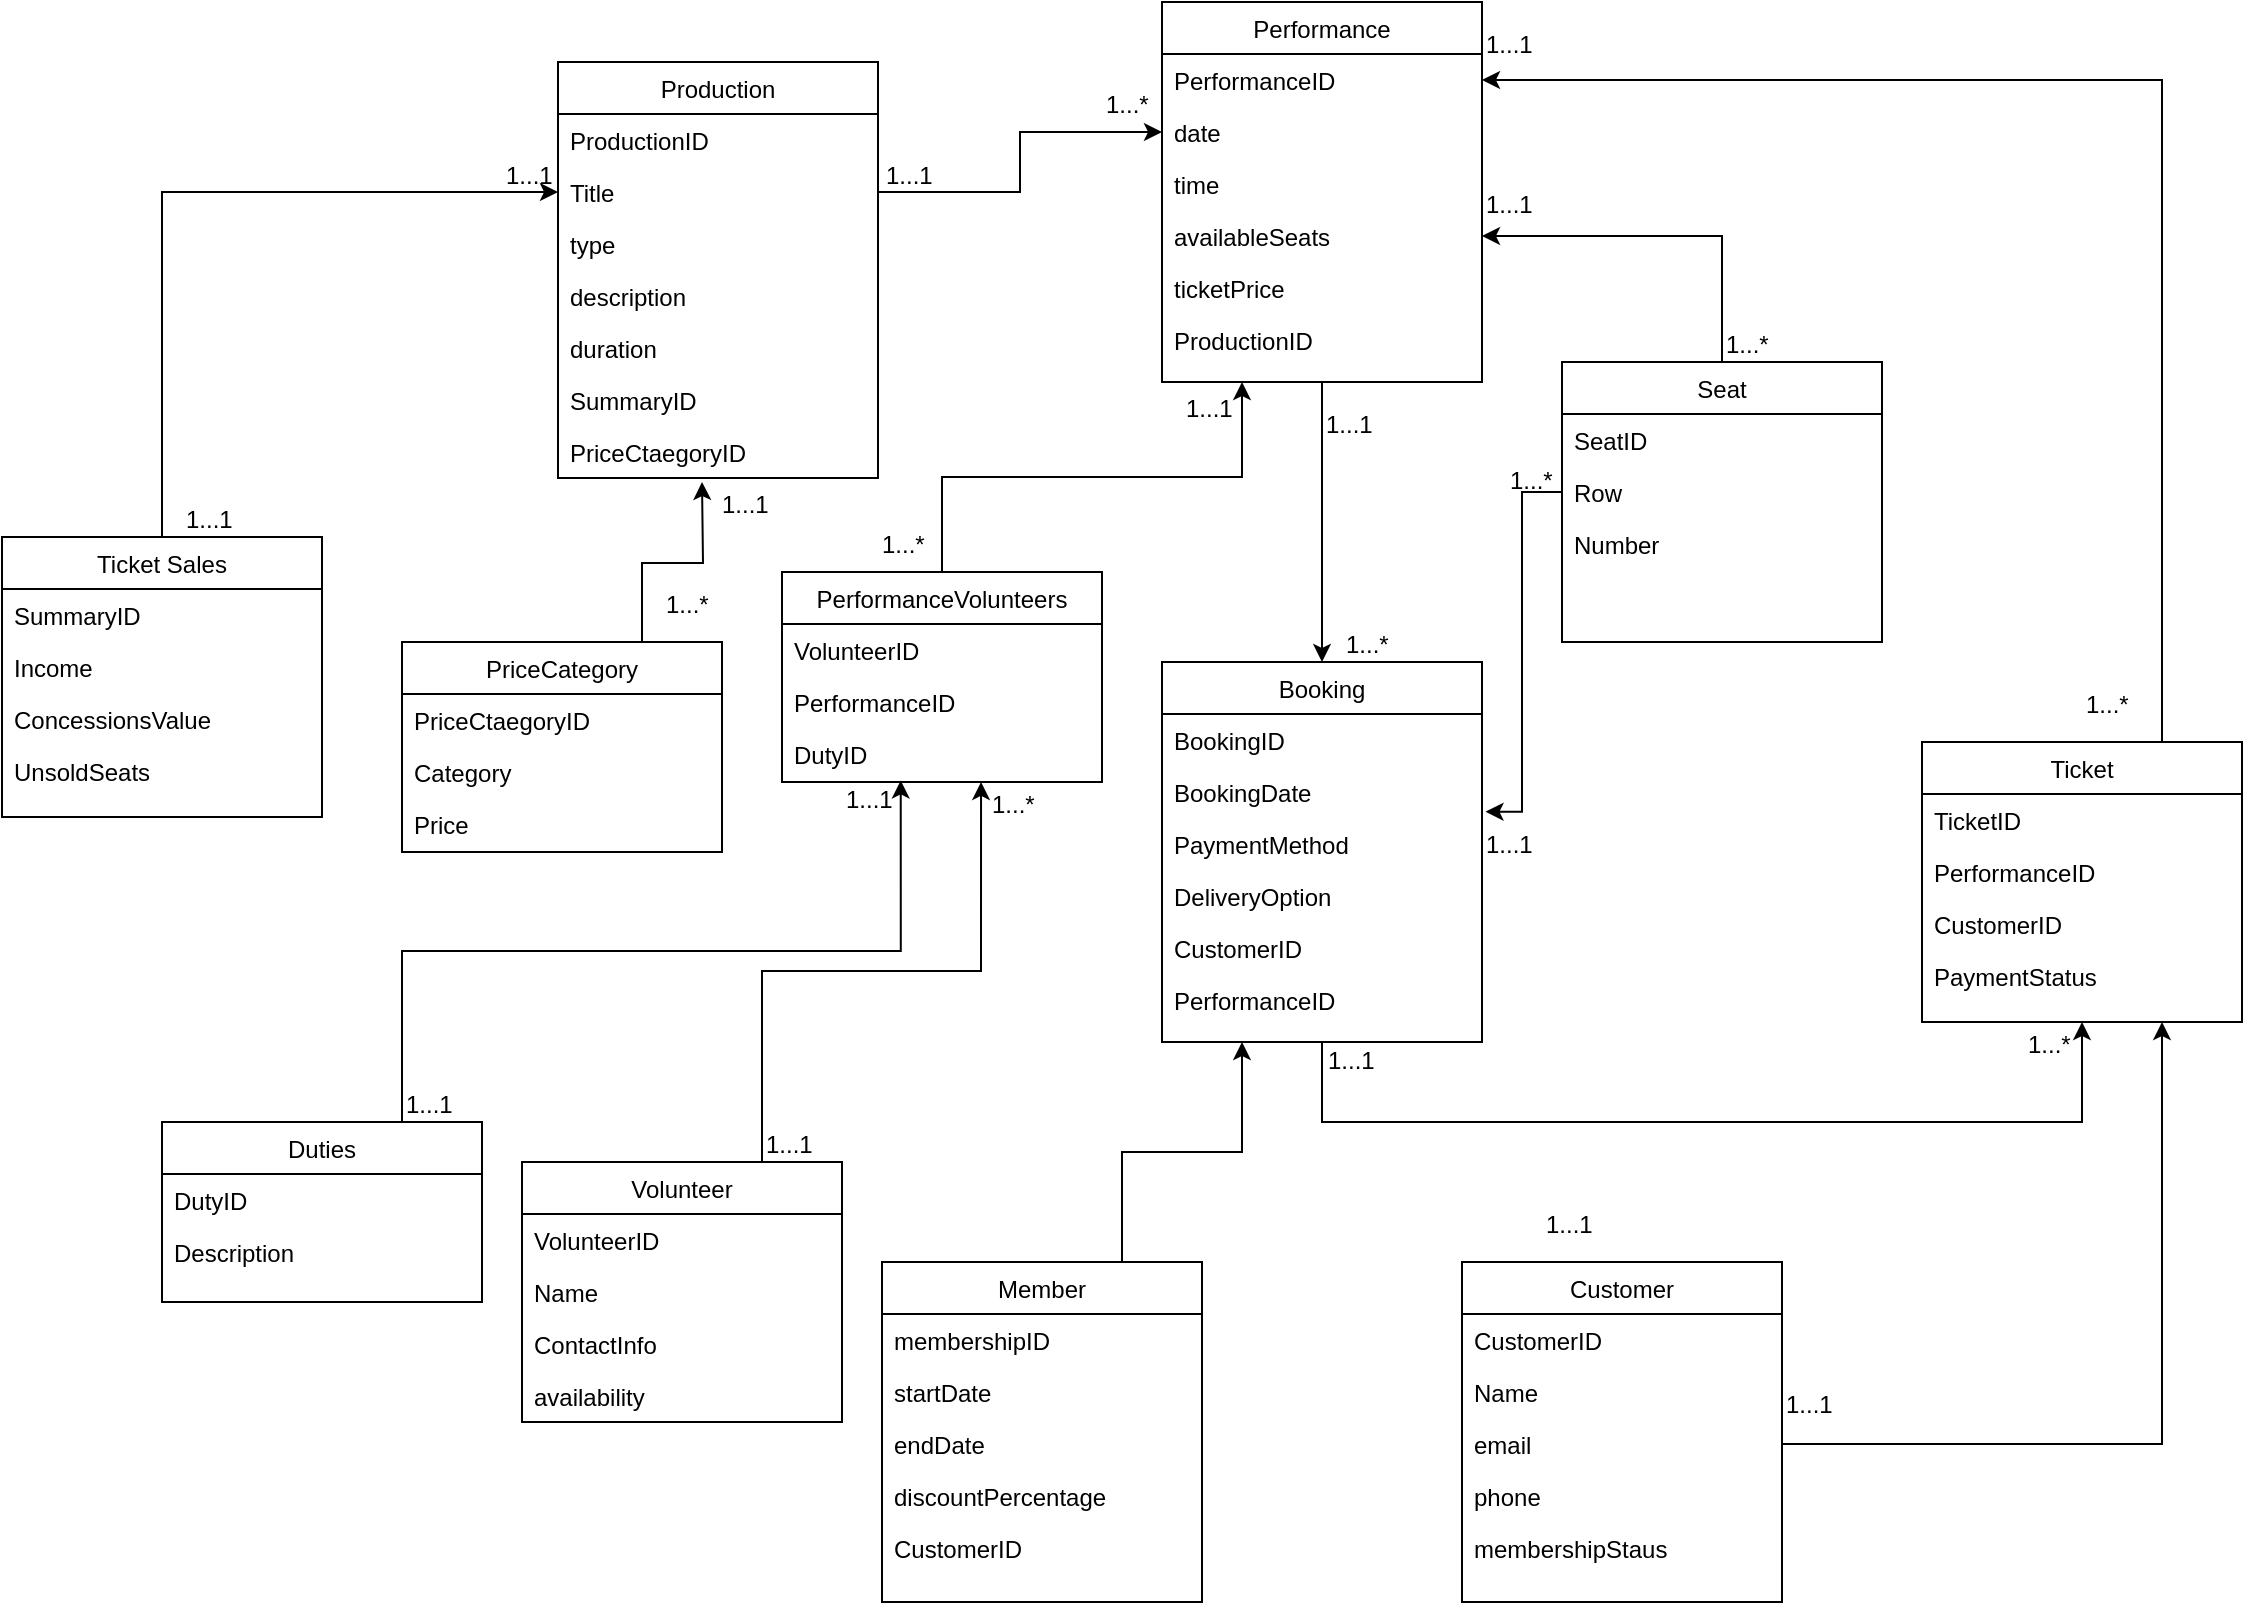 <mxfile version="24.8.3">
  <diagram id="C5RBs43oDa-KdzZeNtuy" name="Page-1">
    <mxGraphModel dx="2146" dy="794" grid="1" gridSize="10" guides="1" tooltips="1" connect="1" arrows="1" fold="1" page="1" pageScale="1" pageWidth="827" pageHeight="1169" math="0" shadow="0">
      <root>
        <mxCell id="WIyWlLk6GJQsqaUBKTNV-0" />
        <mxCell id="WIyWlLk6GJQsqaUBKTNV-1" parent="WIyWlLk6GJQsqaUBKTNV-0" />
        <mxCell id="znNQXt6oiHb2Llr82gNU-51" value="Seat" style="swimlane;fontStyle=0;align=center;verticalAlign=top;childLayout=stackLayout;horizontal=1;startSize=26;horizontalStack=0;resizeParent=1;resizeLast=0;collapsible=1;marginBottom=0;rounded=0;shadow=0;strokeWidth=1;" parent="WIyWlLk6GJQsqaUBKTNV-1" vertex="1">
          <mxGeometry x="1010" y="270" width="160" height="140" as="geometry">
            <mxRectangle x="130" y="380" width="160" height="26" as="alternateBounds" />
          </mxGeometry>
        </mxCell>
        <mxCell id="znNQXt6oiHb2Llr82gNU-52" value="SeatID" style="text;align=left;verticalAlign=top;spacingLeft=4;spacingRight=4;overflow=hidden;rotatable=0;points=[[0,0.5],[1,0.5]];portConstraint=eastwest;" parent="znNQXt6oiHb2Llr82gNU-51" vertex="1">
          <mxGeometry y="26" width="160" height="26" as="geometry" />
        </mxCell>
        <mxCell id="znNQXt6oiHb2Llr82gNU-53" value="Row" style="text;align=left;verticalAlign=top;spacingLeft=4;spacingRight=4;overflow=hidden;rotatable=0;points=[[0,0.5],[1,0.5]];portConstraint=eastwest;rounded=0;shadow=0;html=0;" parent="znNQXt6oiHb2Llr82gNU-51" vertex="1">
          <mxGeometry y="52" width="160" height="26" as="geometry" />
        </mxCell>
        <mxCell id="znNQXt6oiHb2Llr82gNU-54" value="Number" style="text;align=left;verticalAlign=top;spacingLeft=4;spacingRight=4;overflow=hidden;rotatable=0;points=[[0,0.5],[1,0.5]];portConstraint=eastwest;rounded=0;shadow=0;html=0;" parent="znNQXt6oiHb2Llr82gNU-51" vertex="1">
          <mxGeometry y="78" width="160" height="26" as="geometry" />
        </mxCell>
        <mxCell id="zkfFHV4jXpPFQw0GAbJ--6" value="Volunteer" style="swimlane;fontStyle=0;align=center;verticalAlign=top;childLayout=stackLayout;horizontal=1;startSize=26;horizontalStack=0;resizeParent=1;resizeLast=0;collapsible=1;marginBottom=0;rounded=0;shadow=0;strokeWidth=1;" parent="WIyWlLk6GJQsqaUBKTNV-1" vertex="1">
          <mxGeometry x="490" y="670" width="160" height="130" as="geometry">
            <mxRectangle x="130" y="380" width="160" height="26" as="alternateBounds" />
          </mxGeometry>
        </mxCell>
        <mxCell id="zkfFHV4jXpPFQw0GAbJ--7" value="VolunteerID" style="text;align=left;verticalAlign=top;spacingLeft=4;spacingRight=4;overflow=hidden;rotatable=0;points=[[0,0.5],[1,0.5]];portConstraint=eastwest;" parent="zkfFHV4jXpPFQw0GAbJ--6" vertex="1">
          <mxGeometry y="26" width="160" height="26" as="geometry" />
        </mxCell>
        <mxCell id="zkfFHV4jXpPFQw0GAbJ--8" value="Name" style="text;align=left;verticalAlign=top;spacingLeft=4;spacingRight=4;overflow=hidden;rotatable=0;points=[[0,0.5],[1,0.5]];portConstraint=eastwest;rounded=0;shadow=0;html=0;" parent="zkfFHV4jXpPFQw0GAbJ--6" vertex="1">
          <mxGeometry y="52" width="160" height="26" as="geometry" />
        </mxCell>
        <mxCell id="znNQXt6oiHb2Llr82gNU-16" value="ContactInfo" style="text;align=left;verticalAlign=top;spacingLeft=4;spacingRight=4;overflow=hidden;rotatable=0;points=[[0,0.5],[1,0.5]];portConstraint=eastwest;rounded=0;shadow=0;html=0;" parent="zkfFHV4jXpPFQw0GAbJ--6" vertex="1">
          <mxGeometry y="78" width="160" height="26" as="geometry" />
        </mxCell>
        <mxCell id="znNQXt6oiHb2Llr82gNU-17" value="availability" style="text;align=left;verticalAlign=top;spacingLeft=4;spacingRight=4;overflow=hidden;rotatable=0;points=[[0,0.5],[1,0.5]];portConstraint=eastwest;rounded=0;shadow=0;html=0;" parent="zkfFHV4jXpPFQw0GAbJ--6" vertex="1">
          <mxGeometry y="104" width="160" height="26" as="geometry" />
        </mxCell>
        <mxCell id="FNTynwL7D7JjEhf0KSwz-78" style="edgeStyle=orthogonalEdgeStyle;rounded=0;orthogonalLoop=1;jettySize=auto;html=1;exitX=0.5;exitY=1;exitDx=0;exitDy=0;entryX=0.5;entryY=1;entryDx=0;entryDy=0;" edge="1" parent="WIyWlLk6GJQsqaUBKTNV-1" source="zkfFHV4jXpPFQw0GAbJ--13" target="FNTynwL7D7JjEhf0KSwz-56">
          <mxGeometry relative="1" as="geometry">
            <Array as="points">
              <mxPoint x="890" y="650" />
              <mxPoint x="1270" y="650" />
            </Array>
          </mxGeometry>
        </mxCell>
        <mxCell id="zkfFHV4jXpPFQw0GAbJ--13" value="Booking" style="swimlane;fontStyle=0;align=center;verticalAlign=top;childLayout=stackLayout;horizontal=1;startSize=26;horizontalStack=0;resizeParent=1;resizeLast=0;collapsible=1;marginBottom=0;rounded=0;shadow=0;strokeWidth=1;" parent="WIyWlLk6GJQsqaUBKTNV-1" vertex="1">
          <mxGeometry x="810" y="420" width="160" height="190" as="geometry">
            <mxRectangle x="340" y="380" width="170" height="26" as="alternateBounds" />
          </mxGeometry>
        </mxCell>
        <mxCell id="zkfFHV4jXpPFQw0GAbJ--14" value="BookingID" style="text;align=left;verticalAlign=top;spacingLeft=4;spacingRight=4;overflow=hidden;rotatable=0;points=[[0,0.5],[1,0.5]];portConstraint=eastwest;" parent="zkfFHV4jXpPFQw0GAbJ--13" vertex="1">
          <mxGeometry y="26" width="160" height="26" as="geometry" />
        </mxCell>
        <mxCell id="znNQXt6oiHb2Llr82gNU-12" value="BookingDate" style="text;align=left;verticalAlign=top;spacingLeft=4;spacingRight=4;overflow=hidden;rotatable=0;points=[[0,0.5],[1,0.5]];portConstraint=eastwest;" parent="zkfFHV4jXpPFQw0GAbJ--13" vertex="1">
          <mxGeometry y="52" width="160" height="26" as="geometry" />
        </mxCell>
        <mxCell id="znNQXt6oiHb2Llr82gNU-14" value="PaymentMethod" style="text;align=left;verticalAlign=top;spacingLeft=4;spacingRight=4;overflow=hidden;rotatable=0;points=[[0,0.5],[1,0.5]];portConstraint=eastwest;" parent="zkfFHV4jXpPFQw0GAbJ--13" vertex="1">
          <mxGeometry y="78" width="160" height="26" as="geometry" />
        </mxCell>
        <mxCell id="znNQXt6oiHb2Llr82gNU-15" value="DeliveryOption" style="text;align=left;verticalAlign=top;spacingLeft=4;spacingRight=4;overflow=hidden;rotatable=0;points=[[0,0.5],[1,0.5]];portConstraint=eastwest;" parent="zkfFHV4jXpPFQw0GAbJ--13" vertex="1">
          <mxGeometry y="104" width="160" height="26" as="geometry" />
        </mxCell>
        <mxCell id="FNTynwL7D7JjEhf0KSwz-19" value="CustomerID" style="text;align=left;verticalAlign=top;spacingLeft=4;spacingRight=4;overflow=hidden;rotatable=0;points=[[0,0.5],[1,0.5]];portConstraint=eastwest;" vertex="1" parent="zkfFHV4jXpPFQw0GAbJ--13">
          <mxGeometry y="130" width="160" height="26" as="geometry" />
        </mxCell>
        <mxCell id="FNTynwL7D7JjEhf0KSwz-22" value="PerformanceID" style="text;align=left;verticalAlign=top;spacingLeft=4;spacingRight=4;overflow=hidden;rotatable=0;points=[[0,0.5],[1,0.5]];portConstraint=eastwest;" vertex="1" parent="zkfFHV4jXpPFQw0GAbJ--13">
          <mxGeometry y="156" width="160" height="26" as="geometry" />
        </mxCell>
        <mxCell id="zkfFHV4jXpPFQw0GAbJ--17" value="Production" style="swimlane;fontStyle=0;align=center;verticalAlign=top;childLayout=stackLayout;horizontal=1;startSize=26;horizontalStack=0;resizeParent=1;resizeLast=0;collapsible=1;marginBottom=0;rounded=0;shadow=0;strokeWidth=1;" parent="WIyWlLk6GJQsqaUBKTNV-1" vertex="1">
          <mxGeometry x="508" y="120" width="160" height="208" as="geometry">
            <mxRectangle x="550" y="140" width="160" height="26" as="alternateBounds" />
          </mxGeometry>
        </mxCell>
        <mxCell id="zkfFHV4jXpPFQw0GAbJ--18" value="ProductionID" style="text;align=left;verticalAlign=top;spacingLeft=4;spacingRight=4;overflow=hidden;rotatable=0;points=[[0,0.5],[1,0.5]];portConstraint=eastwest;" parent="zkfFHV4jXpPFQw0GAbJ--17" vertex="1">
          <mxGeometry y="26" width="160" height="26" as="geometry" />
        </mxCell>
        <mxCell id="zkfFHV4jXpPFQw0GAbJ--19" value="Title" style="text;align=left;verticalAlign=top;spacingLeft=4;spacingRight=4;overflow=hidden;rotatable=0;points=[[0,0.5],[1,0.5]];portConstraint=eastwest;rounded=0;shadow=0;html=0;" parent="zkfFHV4jXpPFQw0GAbJ--17" vertex="1">
          <mxGeometry y="52" width="160" height="26" as="geometry" />
        </mxCell>
        <mxCell id="zkfFHV4jXpPFQw0GAbJ--20" value="type" style="text;align=left;verticalAlign=top;spacingLeft=4;spacingRight=4;overflow=hidden;rotatable=0;points=[[0,0.5],[1,0.5]];portConstraint=eastwest;rounded=0;shadow=0;html=0;" parent="zkfFHV4jXpPFQw0GAbJ--17" vertex="1">
          <mxGeometry y="78" width="160" height="26" as="geometry" />
        </mxCell>
        <mxCell id="zkfFHV4jXpPFQw0GAbJ--21" value="description" style="text;align=left;verticalAlign=top;spacingLeft=4;spacingRight=4;overflow=hidden;rotatable=0;points=[[0,0.5],[1,0.5]];portConstraint=eastwest;rounded=0;shadow=0;html=0;" parent="zkfFHV4jXpPFQw0GAbJ--17" vertex="1">
          <mxGeometry y="104" width="160" height="26" as="geometry" />
        </mxCell>
        <mxCell id="zkfFHV4jXpPFQw0GAbJ--22" value="duration" style="text;align=left;verticalAlign=top;spacingLeft=4;spacingRight=4;overflow=hidden;rotatable=0;points=[[0,0.5],[1,0.5]];portConstraint=eastwest;rounded=0;shadow=0;html=0;" parent="zkfFHV4jXpPFQw0GAbJ--17" vertex="1">
          <mxGeometry y="130" width="160" height="26" as="geometry" />
        </mxCell>
        <mxCell id="FNTynwL7D7JjEhf0KSwz-24" value="SummaryID" style="text;align=left;verticalAlign=top;spacingLeft=4;spacingRight=4;overflow=hidden;rotatable=0;points=[[0,0.5],[1,0.5]];portConstraint=eastwest;rounded=0;shadow=0;html=0;" vertex="1" parent="zkfFHV4jXpPFQw0GAbJ--17">
          <mxGeometry y="156" width="160" height="26" as="geometry" />
        </mxCell>
        <mxCell id="FNTynwL7D7JjEhf0KSwz-86" value="PriceCtaegoryID" style="text;align=left;verticalAlign=top;spacingLeft=4;spacingRight=4;overflow=hidden;rotatable=0;points=[[0,0.5],[1,0.5]];portConstraint=eastwest;rounded=0;shadow=0;html=0;" vertex="1" parent="zkfFHV4jXpPFQw0GAbJ--17">
          <mxGeometry y="182" width="160" height="26" as="geometry" />
        </mxCell>
        <mxCell id="FNTynwL7D7JjEhf0KSwz-21" style="edgeStyle=orthogonalEdgeStyle;rounded=0;orthogonalLoop=1;jettySize=auto;html=1;exitX=0.5;exitY=1;exitDx=0;exitDy=0;entryX=0.5;entryY=0;entryDx=0;entryDy=0;" edge="1" parent="WIyWlLk6GJQsqaUBKTNV-1" source="znNQXt6oiHb2Llr82gNU-1" target="zkfFHV4jXpPFQw0GAbJ--13">
          <mxGeometry relative="1" as="geometry" />
        </mxCell>
        <mxCell id="znNQXt6oiHb2Llr82gNU-1" value="Performance" style="swimlane;fontStyle=0;align=center;verticalAlign=top;childLayout=stackLayout;horizontal=1;startSize=26;horizontalStack=0;resizeParent=1;resizeLast=0;collapsible=1;marginBottom=0;rounded=0;shadow=0;strokeWidth=1;" parent="WIyWlLk6GJQsqaUBKTNV-1" vertex="1">
          <mxGeometry x="810" y="90" width="160" height="190" as="geometry">
            <mxRectangle x="550" y="140" width="160" height="26" as="alternateBounds" />
          </mxGeometry>
        </mxCell>
        <mxCell id="znNQXt6oiHb2Llr82gNU-2" value="PerformanceID" style="text;align=left;verticalAlign=top;spacingLeft=4;spacingRight=4;overflow=hidden;rotatable=0;points=[[0,0.5],[1,0.5]];portConstraint=eastwest;" parent="znNQXt6oiHb2Llr82gNU-1" vertex="1">
          <mxGeometry y="26" width="160" height="26" as="geometry" />
        </mxCell>
        <mxCell id="znNQXt6oiHb2Llr82gNU-3" value="date" style="text;align=left;verticalAlign=top;spacingLeft=4;spacingRight=4;overflow=hidden;rotatable=0;points=[[0,0.5],[1,0.5]];portConstraint=eastwest;rounded=0;shadow=0;html=0;" parent="znNQXt6oiHb2Llr82gNU-1" vertex="1">
          <mxGeometry y="52" width="160" height="26" as="geometry" />
        </mxCell>
        <mxCell id="znNQXt6oiHb2Llr82gNU-4" value="time" style="text;align=left;verticalAlign=top;spacingLeft=4;spacingRight=4;overflow=hidden;rotatable=0;points=[[0,0.5],[1,0.5]];portConstraint=eastwest;rounded=0;shadow=0;html=0;" parent="znNQXt6oiHb2Llr82gNU-1" vertex="1">
          <mxGeometry y="78" width="160" height="26" as="geometry" />
        </mxCell>
        <mxCell id="znNQXt6oiHb2Llr82gNU-5" value="availableSeats" style="text;align=left;verticalAlign=top;spacingLeft=4;spacingRight=4;overflow=hidden;rotatable=0;points=[[0,0.5],[1,0.5]];portConstraint=eastwest;rounded=0;shadow=0;html=0;" parent="znNQXt6oiHb2Llr82gNU-1" vertex="1">
          <mxGeometry y="104" width="160" height="26" as="geometry" />
        </mxCell>
        <mxCell id="znNQXt6oiHb2Llr82gNU-6" value="ticketPrice" style="text;align=left;verticalAlign=top;spacingLeft=4;spacingRight=4;overflow=hidden;rotatable=0;points=[[0,0.5],[1,0.5]];portConstraint=eastwest;rounded=0;shadow=0;html=0;" parent="znNQXt6oiHb2Llr82gNU-1" vertex="1">
          <mxGeometry y="130" width="160" height="26" as="geometry" />
        </mxCell>
        <mxCell id="FNTynwL7D7JjEhf0KSwz-23" value="ProductionID" style="text;align=left;verticalAlign=top;spacingLeft=4;spacingRight=4;overflow=hidden;rotatable=0;points=[[0,0.5],[1,0.5]];portConstraint=eastwest;rounded=0;shadow=0;html=0;" vertex="1" parent="znNQXt6oiHb2Llr82gNU-1">
          <mxGeometry y="156" width="160" height="26" as="geometry" />
        </mxCell>
        <mxCell id="znNQXt6oiHb2Llr82gNU-46" style="edgeStyle=orthogonalEdgeStyle;rounded=0;orthogonalLoop=1;jettySize=auto;html=1;exitX=1;exitY=0.5;exitDx=0;exitDy=0;entryX=0;entryY=0.5;entryDx=0;entryDy=0;" parent="WIyWlLk6GJQsqaUBKTNV-1" source="zkfFHV4jXpPFQw0GAbJ--19" target="znNQXt6oiHb2Llr82gNU-3" edge="1">
          <mxGeometry relative="1" as="geometry" />
        </mxCell>
        <mxCell id="znNQXt6oiHb2Llr82gNU-47" value="1...1" style="resizable=0;align=left;verticalAlign=bottom;labelBackgroundColor=none;fontSize=12;" parent="WIyWlLk6GJQsqaUBKTNV-1" connectable="0" vertex="1">
          <mxGeometry x="670.0" y="185.556" as="geometry" />
        </mxCell>
        <mxCell id="znNQXt6oiHb2Llr82gNU-48" value="1...*" style="resizable=0;align=left;verticalAlign=bottom;labelBackgroundColor=none;fontSize=12;" parent="WIyWlLk6GJQsqaUBKTNV-1" connectable="0" vertex="1">
          <mxGeometry x="780.0" y="149.996" as="geometry" />
        </mxCell>
        <mxCell id="znNQXt6oiHb2Llr82gNU-56" style="edgeStyle=orthogonalEdgeStyle;rounded=0;orthogonalLoop=1;jettySize=auto;html=1;exitX=0;exitY=0.5;exitDx=0;exitDy=0;entryX=1.011;entryY=0.88;entryDx=0;entryDy=0;entryPerimeter=0;" parent="WIyWlLk6GJQsqaUBKTNV-1" source="znNQXt6oiHb2Llr82gNU-53" target="znNQXt6oiHb2Llr82gNU-12" edge="1">
          <mxGeometry relative="1" as="geometry" />
        </mxCell>
        <mxCell id="znNQXt6oiHb2Llr82gNU-57" value="1...*" style="resizable=0;align=left;verticalAlign=bottom;labelBackgroundColor=none;fontSize=12;" parent="WIyWlLk6GJQsqaUBKTNV-1" connectable="0" vertex="1">
          <mxGeometry x="1010" y="329.999" as="geometry">
            <mxPoint x="-28" y="8" as="offset" />
          </mxGeometry>
        </mxCell>
        <mxCell id="znNQXt6oiHb2Llr82gNU-58" value="1...1" style="resizable=0;align=left;verticalAlign=bottom;labelBackgroundColor=none;fontSize=12;rotation=0;direction=south;" parent="WIyWlLk6GJQsqaUBKTNV-1" connectable="0" vertex="1">
          <mxGeometry x="970" y="519.999" as="geometry" />
        </mxCell>
        <mxCell id="znNQXt6oiHb2Llr82gNU-60" style="edgeStyle=orthogonalEdgeStyle;rounded=0;orthogonalLoop=1;jettySize=auto;html=1;exitX=0.5;exitY=0;exitDx=0;exitDy=0;" parent="WIyWlLk6GJQsqaUBKTNV-1" source="znNQXt6oiHb2Llr82gNU-51" target="znNQXt6oiHb2Llr82gNU-5" edge="1">
          <mxGeometry relative="1" as="geometry" />
        </mxCell>
        <mxCell id="znNQXt6oiHb2Llr82gNU-61" value="1...*" style="resizable=0;align=left;verticalAlign=bottom;labelBackgroundColor=none;fontSize=12;rotation=0;" parent="WIyWlLk6GJQsqaUBKTNV-1" connectable="0" vertex="1">
          <mxGeometry x="1090" y="269.999" as="geometry" />
        </mxCell>
        <mxCell id="znNQXt6oiHb2Llr82gNU-62" value="1...1" style="resizable=0;align=left;verticalAlign=bottom;labelBackgroundColor=none;fontSize=12;" parent="WIyWlLk6GJQsqaUBKTNV-1" connectable="0" vertex="1">
          <mxGeometry x="970" y="199.999" as="geometry" />
        </mxCell>
        <mxCell id="znNQXt6oiHb2Llr82gNU-63" value="1...1" style="resizable=0;align=left;verticalAlign=bottom;labelBackgroundColor=none;fontSize=12;" parent="WIyWlLk6GJQsqaUBKTNV-1" connectable="0" vertex="1">
          <mxGeometry x="1000" y="709.999" as="geometry" />
        </mxCell>
        <mxCell id="znNQXt6oiHb2Llr82gNU-64" value="1...1" style="resizable=0;align=left;verticalAlign=bottom;labelBackgroundColor=none;fontSize=12;" parent="WIyWlLk6GJQsqaUBKTNV-1" connectable="0" vertex="1">
          <mxGeometry x="820" y="629.999" as="geometry">
            <mxPoint x="71" y="-2" as="offset" />
          </mxGeometry>
        </mxCell>
        <mxCell id="znNQXt6oiHb2Llr82gNU-65" value="1...*" style="resizable=0;align=left;verticalAlign=bottom;labelBackgroundColor=none;fontSize=12;" parent="WIyWlLk6GJQsqaUBKTNV-1" connectable="0" vertex="1">
          <mxGeometry x="900" y="419.999" as="geometry" />
        </mxCell>
        <mxCell id="znNQXt6oiHb2Llr82gNU-66" value="1...1" style="resizable=0;align=left;verticalAlign=bottom;labelBackgroundColor=none;fontSize=12;" parent="WIyWlLk6GJQsqaUBKTNV-1" connectable="0" vertex="1">
          <mxGeometry x="890" y="309.999" as="geometry" />
        </mxCell>
        <mxCell id="FNTynwL7D7JjEhf0KSwz-34" style="edgeStyle=orthogonalEdgeStyle;rounded=0;orthogonalLoop=1;jettySize=auto;html=1;exitX=0.75;exitY=0;exitDx=0;exitDy=0;entryX=0.371;entryY=1.008;entryDx=0;entryDy=0;entryPerimeter=0;" edge="1" parent="WIyWlLk6GJQsqaUBKTNV-1" source="FNTynwL7D7JjEhf0KSwz-0" target="FNTynwL7D7JjEhf0KSwz-31">
          <mxGeometry relative="1" as="geometry">
            <mxPoint x="640" y="490" as="targetPoint" />
          </mxGeometry>
        </mxCell>
        <mxCell id="FNTynwL7D7JjEhf0KSwz-0" value="Duties" style="swimlane;fontStyle=0;align=center;verticalAlign=top;childLayout=stackLayout;horizontal=1;startSize=26;horizontalStack=0;resizeParent=1;resizeLast=0;collapsible=1;marginBottom=0;rounded=0;shadow=0;strokeWidth=1;" vertex="1" parent="WIyWlLk6GJQsqaUBKTNV-1">
          <mxGeometry x="310" y="650" width="160" height="90" as="geometry">
            <mxRectangle x="130" y="380" width="160" height="26" as="alternateBounds" />
          </mxGeometry>
        </mxCell>
        <mxCell id="FNTynwL7D7JjEhf0KSwz-1" value="DutyID" style="text;align=left;verticalAlign=top;spacingLeft=4;spacingRight=4;overflow=hidden;rotatable=0;points=[[0,0.5],[1,0.5]];portConstraint=eastwest;" vertex="1" parent="FNTynwL7D7JjEhf0KSwz-0">
          <mxGeometry y="26" width="160" height="26" as="geometry" />
        </mxCell>
        <mxCell id="FNTynwL7D7JjEhf0KSwz-2" value="Description" style="text;align=left;verticalAlign=top;spacingLeft=4;spacingRight=4;overflow=hidden;rotatable=0;points=[[0,0.5],[1,0.5]];portConstraint=eastwest;rounded=0;shadow=0;html=0;" vertex="1" parent="FNTynwL7D7JjEhf0KSwz-0">
          <mxGeometry y="52" width="160" height="26" as="geometry" />
        </mxCell>
        <mxCell id="FNTynwL7D7JjEhf0KSwz-15" style="edgeStyle=orthogonalEdgeStyle;rounded=0;orthogonalLoop=1;jettySize=auto;html=1;exitX=0.5;exitY=0;exitDx=0;exitDy=0;entryX=0;entryY=0.5;entryDx=0;entryDy=0;" edge="1" parent="WIyWlLk6GJQsqaUBKTNV-1" source="FNTynwL7D7JjEhf0KSwz-8" target="zkfFHV4jXpPFQw0GAbJ--19">
          <mxGeometry relative="1" as="geometry" />
        </mxCell>
        <mxCell id="FNTynwL7D7JjEhf0KSwz-8" value="Ticket Sales" style="swimlane;fontStyle=0;align=center;verticalAlign=top;childLayout=stackLayout;horizontal=1;startSize=26;horizontalStack=0;resizeParent=1;resizeLast=0;collapsible=1;marginBottom=0;rounded=0;shadow=0;strokeWidth=1;" vertex="1" parent="WIyWlLk6GJQsqaUBKTNV-1">
          <mxGeometry x="230" y="357.5" width="160" height="140" as="geometry">
            <mxRectangle x="130" y="380" width="160" height="26" as="alternateBounds" />
          </mxGeometry>
        </mxCell>
        <mxCell id="FNTynwL7D7JjEhf0KSwz-9" value="SummaryID" style="text;align=left;verticalAlign=top;spacingLeft=4;spacingRight=4;overflow=hidden;rotatable=0;points=[[0,0.5],[1,0.5]];portConstraint=eastwest;" vertex="1" parent="FNTynwL7D7JjEhf0KSwz-8">
          <mxGeometry y="26" width="160" height="26" as="geometry" />
        </mxCell>
        <mxCell id="FNTynwL7D7JjEhf0KSwz-10" value="Income" style="text;align=left;verticalAlign=top;spacingLeft=4;spacingRight=4;overflow=hidden;rotatable=0;points=[[0,0.5],[1,0.5]];portConstraint=eastwest;rounded=0;shadow=0;html=0;" vertex="1" parent="FNTynwL7D7JjEhf0KSwz-8">
          <mxGeometry y="52" width="160" height="26" as="geometry" />
        </mxCell>
        <mxCell id="FNTynwL7D7JjEhf0KSwz-11" value="ConcessionsValue" style="text;align=left;verticalAlign=top;spacingLeft=4;spacingRight=4;overflow=hidden;rotatable=0;points=[[0,0.5],[1,0.5]];portConstraint=eastwest;rounded=0;shadow=0;html=0;" vertex="1" parent="FNTynwL7D7JjEhf0KSwz-8">
          <mxGeometry y="78" width="160" height="26" as="geometry" />
        </mxCell>
        <mxCell id="FNTynwL7D7JjEhf0KSwz-12" value="UnsoldSeats" style="text;align=left;verticalAlign=top;spacingLeft=4;spacingRight=4;overflow=hidden;rotatable=0;points=[[0,0.5],[1,0.5]];portConstraint=eastwest;rounded=0;shadow=0;html=0;" vertex="1" parent="FNTynwL7D7JjEhf0KSwz-8">
          <mxGeometry y="104" width="160" height="26" as="geometry" />
        </mxCell>
        <mxCell id="FNTynwL7D7JjEhf0KSwz-16" value="1...1" style="resizable=0;align=left;verticalAlign=bottom;labelBackgroundColor=none;fontSize=12;rotation=0;" connectable="0" vertex="1" parent="WIyWlLk6GJQsqaUBKTNV-1">
          <mxGeometry x="320" y="357.499" as="geometry" />
        </mxCell>
        <mxCell id="FNTynwL7D7JjEhf0KSwz-17" value="1...1" style="resizable=0;align=left;verticalAlign=bottom;labelBackgroundColor=none;fontSize=12;rotation=0;" connectable="0" vertex="1" parent="WIyWlLk6GJQsqaUBKTNV-1">
          <mxGeometry x="480" y="185.559" as="geometry" />
        </mxCell>
        <mxCell id="FNTynwL7D7JjEhf0KSwz-32" style="edgeStyle=orthogonalEdgeStyle;rounded=0;orthogonalLoop=1;jettySize=auto;html=1;exitX=0.5;exitY=0;exitDx=0;exitDy=0;entryX=0.25;entryY=1;entryDx=0;entryDy=0;" edge="1" parent="WIyWlLk6GJQsqaUBKTNV-1" source="FNTynwL7D7JjEhf0KSwz-26" target="znNQXt6oiHb2Llr82gNU-1">
          <mxGeometry relative="1" as="geometry" />
        </mxCell>
        <mxCell id="FNTynwL7D7JjEhf0KSwz-26" value="PerformanceVolunteers" style="swimlane;fontStyle=0;align=center;verticalAlign=top;childLayout=stackLayout;horizontal=1;startSize=26;horizontalStack=0;resizeParent=1;resizeLast=0;collapsible=1;marginBottom=0;rounded=0;shadow=0;strokeWidth=1;" vertex="1" parent="WIyWlLk6GJQsqaUBKTNV-1">
          <mxGeometry x="620" y="375" width="160" height="105" as="geometry">
            <mxRectangle x="130" y="380" width="160" height="26" as="alternateBounds" />
          </mxGeometry>
        </mxCell>
        <mxCell id="FNTynwL7D7JjEhf0KSwz-27" value="VolunteerID" style="text;align=left;verticalAlign=top;spacingLeft=4;spacingRight=4;overflow=hidden;rotatable=0;points=[[0,0.5],[1,0.5]];portConstraint=eastwest;" vertex="1" parent="FNTynwL7D7JjEhf0KSwz-26">
          <mxGeometry y="26" width="160" height="26" as="geometry" />
        </mxCell>
        <mxCell id="FNTynwL7D7JjEhf0KSwz-28" value="PerformanceID" style="text;align=left;verticalAlign=top;spacingLeft=4;spacingRight=4;overflow=hidden;rotatable=0;points=[[0,0.5],[1,0.5]];portConstraint=eastwest;rounded=0;shadow=0;html=0;" vertex="1" parent="FNTynwL7D7JjEhf0KSwz-26">
          <mxGeometry y="52" width="160" height="26" as="geometry" />
        </mxCell>
        <mxCell id="FNTynwL7D7JjEhf0KSwz-31" value="DutyID" style="text;align=left;verticalAlign=top;spacingLeft=4;spacingRight=4;overflow=hidden;rotatable=0;points=[[0,0.5],[1,0.5]];portConstraint=eastwest;rounded=0;shadow=0;html=0;" vertex="1" parent="FNTynwL7D7JjEhf0KSwz-26">
          <mxGeometry y="78" width="160" height="26" as="geometry" />
        </mxCell>
        <mxCell id="FNTynwL7D7JjEhf0KSwz-33" style="edgeStyle=orthogonalEdgeStyle;rounded=0;orthogonalLoop=1;jettySize=auto;html=1;exitX=0.75;exitY=0;exitDx=0;exitDy=0;entryX=0.622;entryY=1.038;entryDx=0;entryDy=0;entryPerimeter=0;" edge="1" parent="WIyWlLk6GJQsqaUBKTNV-1" source="zkfFHV4jXpPFQw0GAbJ--6" target="FNTynwL7D7JjEhf0KSwz-31">
          <mxGeometry relative="1" as="geometry" />
        </mxCell>
        <mxCell id="FNTynwL7D7JjEhf0KSwz-35" value="1...*" style="resizable=0;align=left;verticalAlign=bottom;labelBackgroundColor=none;fontSize=12;" connectable="0" vertex="1" parent="WIyWlLk6GJQsqaUBKTNV-1">
          <mxGeometry x="668.0" y="369.996" as="geometry" />
        </mxCell>
        <mxCell id="FNTynwL7D7JjEhf0KSwz-36" value="1...1" style="resizable=0;align=left;verticalAlign=bottom;labelBackgroundColor=none;fontSize=12;" connectable="0" vertex="1" parent="WIyWlLk6GJQsqaUBKTNV-1">
          <mxGeometry x="820" y="301.999" as="geometry" />
        </mxCell>
        <mxCell id="FNTynwL7D7JjEhf0KSwz-37" value="1...*" style="resizable=0;align=left;verticalAlign=bottom;labelBackgroundColor=none;fontSize=12;" connectable="0" vertex="1" parent="WIyWlLk6GJQsqaUBKTNV-1">
          <mxGeometry x="700.0" y="369.996" as="geometry">
            <mxPoint x="23" y="130" as="offset" />
          </mxGeometry>
        </mxCell>
        <mxCell id="FNTynwL7D7JjEhf0KSwz-38" value="1...1" style="resizable=0;align=left;verticalAlign=bottom;labelBackgroundColor=none;fontSize=12;" connectable="0" vertex="1" parent="WIyWlLk6GJQsqaUBKTNV-1">
          <mxGeometry x="610" y="669.999" as="geometry" />
        </mxCell>
        <mxCell id="FNTynwL7D7JjEhf0KSwz-39" value="1...1" style="resizable=0;align=left;verticalAlign=bottom;labelBackgroundColor=none;fontSize=12;" connectable="0" vertex="1" parent="WIyWlLk6GJQsqaUBKTNV-1">
          <mxGeometry x="650" y="497.499" as="geometry" />
        </mxCell>
        <mxCell id="FNTynwL7D7JjEhf0KSwz-40" value="1...1" style="resizable=0;align=left;verticalAlign=bottom;labelBackgroundColor=none;fontSize=12;" connectable="0" vertex="1" parent="WIyWlLk6GJQsqaUBKTNV-1">
          <mxGeometry x="430" y="649.999" as="geometry" />
        </mxCell>
        <mxCell id="FNTynwL7D7JjEhf0KSwz-63" style="edgeStyle=orthogonalEdgeStyle;rounded=0;orthogonalLoop=1;jettySize=auto;html=1;exitX=0.75;exitY=0;exitDx=0;exitDy=0;entryX=0.25;entryY=1;entryDx=0;entryDy=0;" edge="1" parent="WIyWlLk6GJQsqaUBKTNV-1" source="FNTynwL7D7JjEhf0KSwz-43" target="zkfFHV4jXpPFQw0GAbJ--13">
          <mxGeometry relative="1" as="geometry" />
        </mxCell>
        <mxCell id="FNTynwL7D7JjEhf0KSwz-43" value="Member" style="swimlane;fontStyle=0;align=center;verticalAlign=top;childLayout=stackLayout;horizontal=1;startSize=26;horizontalStack=0;resizeParent=1;resizeLast=0;collapsible=1;marginBottom=0;rounded=0;shadow=0;strokeWidth=1;" vertex="1" parent="WIyWlLk6GJQsqaUBKTNV-1">
          <mxGeometry x="670" y="720" width="160" height="170" as="geometry">
            <mxRectangle x="130" y="380" width="160" height="26" as="alternateBounds" />
          </mxGeometry>
        </mxCell>
        <mxCell id="FNTynwL7D7JjEhf0KSwz-44" value="membershipID" style="text;align=left;verticalAlign=top;spacingLeft=4;spacingRight=4;overflow=hidden;rotatable=0;points=[[0,0.5],[1,0.5]];portConstraint=eastwest;" vertex="1" parent="FNTynwL7D7JjEhf0KSwz-43">
          <mxGeometry y="26" width="160" height="26" as="geometry" />
        </mxCell>
        <mxCell id="FNTynwL7D7JjEhf0KSwz-45" value="startDate" style="text;align=left;verticalAlign=top;spacingLeft=4;spacingRight=4;overflow=hidden;rotatable=0;points=[[0,0.5],[1,0.5]];portConstraint=eastwest;rounded=0;shadow=0;html=0;" vertex="1" parent="FNTynwL7D7JjEhf0KSwz-43">
          <mxGeometry y="52" width="160" height="26" as="geometry" />
        </mxCell>
        <mxCell id="FNTynwL7D7JjEhf0KSwz-46" value="endDate" style="text;align=left;verticalAlign=top;spacingLeft=4;spacingRight=4;overflow=hidden;rotatable=0;points=[[0,0.5],[1,0.5]];portConstraint=eastwest;rounded=0;shadow=0;html=0;" vertex="1" parent="FNTynwL7D7JjEhf0KSwz-43">
          <mxGeometry y="78" width="160" height="26" as="geometry" />
        </mxCell>
        <mxCell id="FNTynwL7D7JjEhf0KSwz-47" value="discountPercentage" style="text;align=left;verticalAlign=top;spacingLeft=4;spacingRight=4;overflow=hidden;rotatable=0;points=[[0,0.5],[1,0.5]];portConstraint=eastwest;rounded=0;shadow=0;html=0;" vertex="1" parent="FNTynwL7D7JjEhf0KSwz-43">
          <mxGeometry y="104" width="160" height="26" as="geometry" />
        </mxCell>
        <mxCell id="FNTynwL7D7JjEhf0KSwz-48" value="CustomerID" style="text;align=left;verticalAlign=top;spacingLeft=4;spacingRight=4;overflow=hidden;rotatable=0;points=[[0,0.5],[1,0.5]];portConstraint=eastwest;rounded=0;shadow=0;html=0;" vertex="1" parent="FNTynwL7D7JjEhf0KSwz-43">
          <mxGeometry y="130" width="160" height="26" as="geometry" />
        </mxCell>
        <mxCell id="FNTynwL7D7JjEhf0KSwz-49" value="Customer" style="swimlane;fontStyle=0;align=center;verticalAlign=top;childLayout=stackLayout;horizontal=1;startSize=26;horizontalStack=0;resizeParent=1;resizeLast=0;collapsible=1;marginBottom=0;rounded=0;shadow=0;strokeWidth=1;" vertex="1" parent="WIyWlLk6GJQsqaUBKTNV-1">
          <mxGeometry x="960" y="720" width="160" height="170" as="geometry">
            <mxRectangle x="130" y="380" width="160" height="26" as="alternateBounds" />
          </mxGeometry>
        </mxCell>
        <mxCell id="FNTynwL7D7JjEhf0KSwz-50" value="CustomerID" style="text;align=left;verticalAlign=top;spacingLeft=4;spacingRight=4;overflow=hidden;rotatable=0;points=[[0,0.5],[1,0.5]];portConstraint=eastwest;" vertex="1" parent="FNTynwL7D7JjEhf0KSwz-49">
          <mxGeometry y="26" width="160" height="26" as="geometry" />
        </mxCell>
        <mxCell id="FNTynwL7D7JjEhf0KSwz-51" value="Name" style="text;align=left;verticalAlign=top;spacingLeft=4;spacingRight=4;overflow=hidden;rotatable=0;points=[[0,0.5],[1,0.5]];portConstraint=eastwest;rounded=0;shadow=0;html=0;" vertex="1" parent="FNTynwL7D7JjEhf0KSwz-49">
          <mxGeometry y="52" width="160" height="26" as="geometry" />
        </mxCell>
        <mxCell id="FNTynwL7D7JjEhf0KSwz-52" value="email" style="text;align=left;verticalAlign=top;spacingLeft=4;spacingRight=4;overflow=hidden;rotatable=0;points=[[0,0.5],[1,0.5]];portConstraint=eastwest;rounded=0;shadow=0;html=0;" vertex="1" parent="FNTynwL7D7JjEhf0KSwz-49">
          <mxGeometry y="78" width="160" height="26" as="geometry" />
        </mxCell>
        <mxCell id="FNTynwL7D7JjEhf0KSwz-53" value="phone" style="text;align=left;verticalAlign=top;spacingLeft=4;spacingRight=4;overflow=hidden;rotatable=0;points=[[0,0.5],[1,0.5]];portConstraint=eastwest;rounded=0;shadow=0;html=0;" vertex="1" parent="FNTynwL7D7JjEhf0KSwz-49">
          <mxGeometry y="104" width="160" height="26" as="geometry" />
        </mxCell>
        <mxCell id="FNTynwL7D7JjEhf0KSwz-54" value="membershipStaus" style="text;align=left;verticalAlign=top;spacingLeft=4;spacingRight=4;overflow=hidden;rotatable=0;points=[[0,0.5],[1,0.5]];portConstraint=eastwest;rounded=0;shadow=0;html=0;" vertex="1" parent="FNTynwL7D7JjEhf0KSwz-49">
          <mxGeometry y="130" width="160" height="26" as="geometry" />
        </mxCell>
        <mxCell id="FNTynwL7D7JjEhf0KSwz-61" style="edgeStyle=orthogonalEdgeStyle;rounded=0;orthogonalLoop=1;jettySize=auto;html=1;exitX=0.75;exitY=0;exitDx=0;exitDy=0;entryX=1;entryY=0.5;entryDx=0;entryDy=0;" edge="1" parent="WIyWlLk6GJQsqaUBKTNV-1" source="FNTynwL7D7JjEhf0KSwz-56" target="znNQXt6oiHb2Llr82gNU-2">
          <mxGeometry relative="1" as="geometry" />
        </mxCell>
        <mxCell id="FNTynwL7D7JjEhf0KSwz-56" value="Ticket" style="swimlane;fontStyle=0;align=center;verticalAlign=top;childLayout=stackLayout;horizontal=1;startSize=26;horizontalStack=0;resizeParent=1;resizeLast=0;collapsible=1;marginBottom=0;rounded=0;shadow=0;strokeWidth=1;" vertex="1" parent="WIyWlLk6GJQsqaUBKTNV-1">
          <mxGeometry x="1190" y="460" width="160" height="140" as="geometry">
            <mxRectangle x="130" y="380" width="160" height="26" as="alternateBounds" />
          </mxGeometry>
        </mxCell>
        <mxCell id="FNTynwL7D7JjEhf0KSwz-57" value="TicketID" style="text;align=left;verticalAlign=top;spacingLeft=4;spacingRight=4;overflow=hidden;rotatable=0;points=[[0,0.5],[1,0.5]];portConstraint=eastwest;" vertex="1" parent="FNTynwL7D7JjEhf0KSwz-56">
          <mxGeometry y="26" width="160" height="26" as="geometry" />
        </mxCell>
        <mxCell id="FNTynwL7D7JjEhf0KSwz-58" value="PerformanceID" style="text;align=left;verticalAlign=top;spacingLeft=4;spacingRight=4;overflow=hidden;rotatable=0;points=[[0,0.5],[1,0.5]];portConstraint=eastwest;rounded=0;shadow=0;html=0;" vertex="1" parent="FNTynwL7D7JjEhf0KSwz-56">
          <mxGeometry y="52" width="160" height="26" as="geometry" />
        </mxCell>
        <mxCell id="FNTynwL7D7JjEhf0KSwz-59" value="CustomerID" style="text;align=left;verticalAlign=top;spacingLeft=4;spacingRight=4;overflow=hidden;rotatable=0;points=[[0,0.5],[1,0.5]];portConstraint=eastwest;rounded=0;shadow=0;html=0;" vertex="1" parent="FNTynwL7D7JjEhf0KSwz-56">
          <mxGeometry y="78" width="160" height="26" as="geometry" />
        </mxCell>
        <mxCell id="FNTynwL7D7JjEhf0KSwz-60" value="PaymentStatus" style="text;align=left;verticalAlign=top;spacingLeft=4;spacingRight=4;overflow=hidden;rotatable=0;points=[[0,0.5],[1,0.5]];portConstraint=eastwest;rounded=0;shadow=0;html=0;" vertex="1" parent="FNTynwL7D7JjEhf0KSwz-56">
          <mxGeometry y="104" width="160" height="26" as="geometry" />
        </mxCell>
        <mxCell id="FNTynwL7D7JjEhf0KSwz-62" style="edgeStyle=orthogonalEdgeStyle;rounded=0;orthogonalLoop=1;jettySize=auto;html=1;exitX=1;exitY=0.5;exitDx=0;exitDy=0;entryX=0.75;entryY=1;entryDx=0;entryDy=0;" edge="1" parent="WIyWlLk6GJQsqaUBKTNV-1" source="FNTynwL7D7JjEhf0KSwz-52" target="FNTynwL7D7JjEhf0KSwz-56">
          <mxGeometry relative="1" as="geometry" />
        </mxCell>
        <mxCell id="FNTynwL7D7JjEhf0KSwz-64" value="1...*" style="resizable=0;align=left;verticalAlign=bottom;labelBackgroundColor=none;fontSize=12;rotation=0;" connectable="0" vertex="1" parent="WIyWlLk6GJQsqaUBKTNV-1">
          <mxGeometry x="1270" y="449.999" as="geometry" />
        </mxCell>
        <mxCell id="FNTynwL7D7JjEhf0KSwz-65" value="1...*" style="resizable=0;align=left;verticalAlign=bottom;labelBackgroundColor=none;fontSize=12;rotation=0;" connectable="0" vertex="1" parent="WIyWlLk6GJQsqaUBKTNV-1">
          <mxGeometry x="1241" y="619.999" as="geometry" />
        </mxCell>
        <mxCell id="FNTynwL7D7JjEhf0KSwz-66" value="1...1" style="resizable=0;align=left;verticalAlign=bottom;labelBackgroundColor=none;fontSize=12;" connectable="0" vertex="1" parent="WIyWlLk6GJQsqaUBKTNV-1">
          <mxGeometry x="970" y="119.999" as="geometry" />
        </mxCell>
        <mxCell id="FNTynwL7D7JjEhf0KSwz-67" value="1...1" style="resizable=0;align=left;verticalAlign=bottom;labelBackgroundColor=none;fontSize=12;" connectable="0" vertex="1" parent="WIyWlLk6GJQsqaUBKTNV-1">
          <mxGeometry x="1120" y="799.999" as="geometry" />
        </mxCell>
        <mxCell id="FNTynwL7D7JjEhf0KSwz-74" value="1...*" style="resizable=0;align=left;verticalAlign=bottom;labelBackgroundColor=none;fontSize=12;rotation=0;" connectable="0" vertex="1" parent="WIyWlLk6GJQsqaUBKTNV-1">
          <mxGeometry x="560" y="399.999" as="geometry" />
        </mxCell>
        <mxCell id="FNTynwL7D7JjEhf0KSwz-75" value="1...1" style="resizable=0;align=left;verticalAlign=bottom;labelBackgroundColor=none;fontSize=12;" connectable="0" vertex="1" parent="WIyWlLk6GJQsqaUBKTNV-1">
          <mxGeometry x="588" y="349.999" as="geometry" />
        </mxCell>
        <mxCell id="FNTynwL7D7JjEhf0KSwz-87" style="edgeStyle=orthogonalEdgeStyle;rounded=0;orthogonalLoop=1;jettySize=auto;html=1;exitX=0.75;exitY=0;exitDx=0;exitDy=0;" edge="1" parent="WIyWlLk6GJQsqaUBKTNV-1" source="FNTynwL7D7JjEhf0KSwz-79">
          <mxGeometry relative="1" as="geometry">
            <mxPoint x="580" y="330" as="targetPoint" />
          </mxGeometry>
        </mxCell>
        <mxCell id="FNTynwL7D7JjEhf0KSwz-79" value="PriceCategory" style="swimlane;fontStyle=0;align=center;verticalAlign=top;childLayout=stackLayout;horizontal=1;startSize=26;horizontalStack=0;resizeParent=1;resizeLast=0;collapsible=1;marginBottom=0;rounded=0;shadow=0;strokeWidth=1;" vertex="1" parent="WIyWlLk6GJQsqaUBKTNV-1">
          <mxGeometry x="430" y="410" width="160" height="105" as="geometry">
            <mxRectangle x="130" y="380" width="160" height="26" as="alternateBounds" />
          </mxGeometry>
        </mxCell>
        <mxCell id="FNTynwL7D7JjEhf0KSwz-80" value="PriceCtaegoryID" style="text;align=left;verticalAlign=top;spacingLeft=4;spacingRight=4;overflow=hidden;rotatable=0;points=[[0,0.5],[1,0.5]];portConstraint=eastwest;" vertex="1" parent="FNTynwL7D7JjEhf0KSwz-79">
          <mxGeometry y="26" width="160" height="26" as="geometry" />
        </mxCell>
        <mxCell id="FNTynwL7D7JjEhf0KSwz-81" value="Category" style="text;align=left;verticalAlign=top;spacingLeft=4;spacingRight=4;overflow=hidden;rotatable=0;points=[[0,0.5],[1,0.5]];portConstraint=eastwest;rounded=0;shadow=0;html=0;" vertex="1" parent="FNTynwL7D7JjEhf0KSwz-79">
          <mxGeometry y="52" width="160" height="26" as="geometry" />
        </mxCell>
        <mxCell id="FNTynwL7D7JjEhf0KSwz-82" value="Price" style="text;align=left;verticalAlign=top;spacingLeft=4;spacingRight=4;overflow=hidden;rotatable=0;points=[[0,0.5],[1,0.5]];portConstraint=eastwest;rounded=0;shadow=0;html=0;" vertex="1" parent="FNTynwL7D7JjEhf0KSwz-79">
          <mxGeometry y="78" width="160" height="26" as="geometry" />
        </mxCell>
      </root>
    </mxGraphModel>
  </diagram>
</mxfile>
